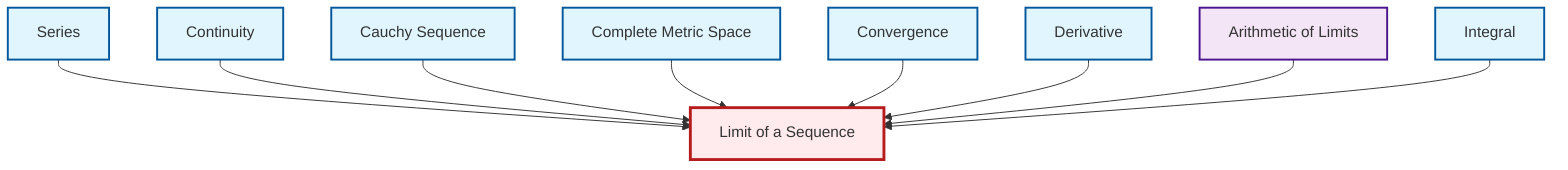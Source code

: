 graph TD
    classDef definition fill:#e1f5fe,stroke:#01579b,stroke-width:2px
    classDef theorem fill:#f3e5f5,stroke:#4a148c,stroke-width:2px
    classDef axiom fill:#fff3e0,stroke:#e65100,stroke-width:2px
    classDef example fill:#e8f5e9,stroke:#1b5e20,stroke-width:2px
    classDef current fill:#ffebee,stroke:#b71c1c,stroke-width:3px
    def-cauchy-sequence["Cauchy Sequence"]:::definition
    def-complete-metric-space["Complete Metric Space"]:::definition
    def-convergence["Convergence"]:::definition
    def-continuity["Continuity"]:::definition
    def-derivative["Derivative"]:::definition
    thm-limit-arithmetic["Arithmetic of Limits"]:::theorem
    def-limit["Limit of a Sequence"]:::definition
    def-series["Series"]:::definition
    def-integral["Integral"]:::definition
    def-series --> def-limit
    def-continuity --> def-limit
    def-cauchy-sequence --> def-limit
    def-complete-metric-space --> def-limit
    def-convergence --> def-limit
    def-derivative --> def-limit
    thm-limit-arithmetic --> def-limit
    def-integral --> def-limit
    class def-limit current